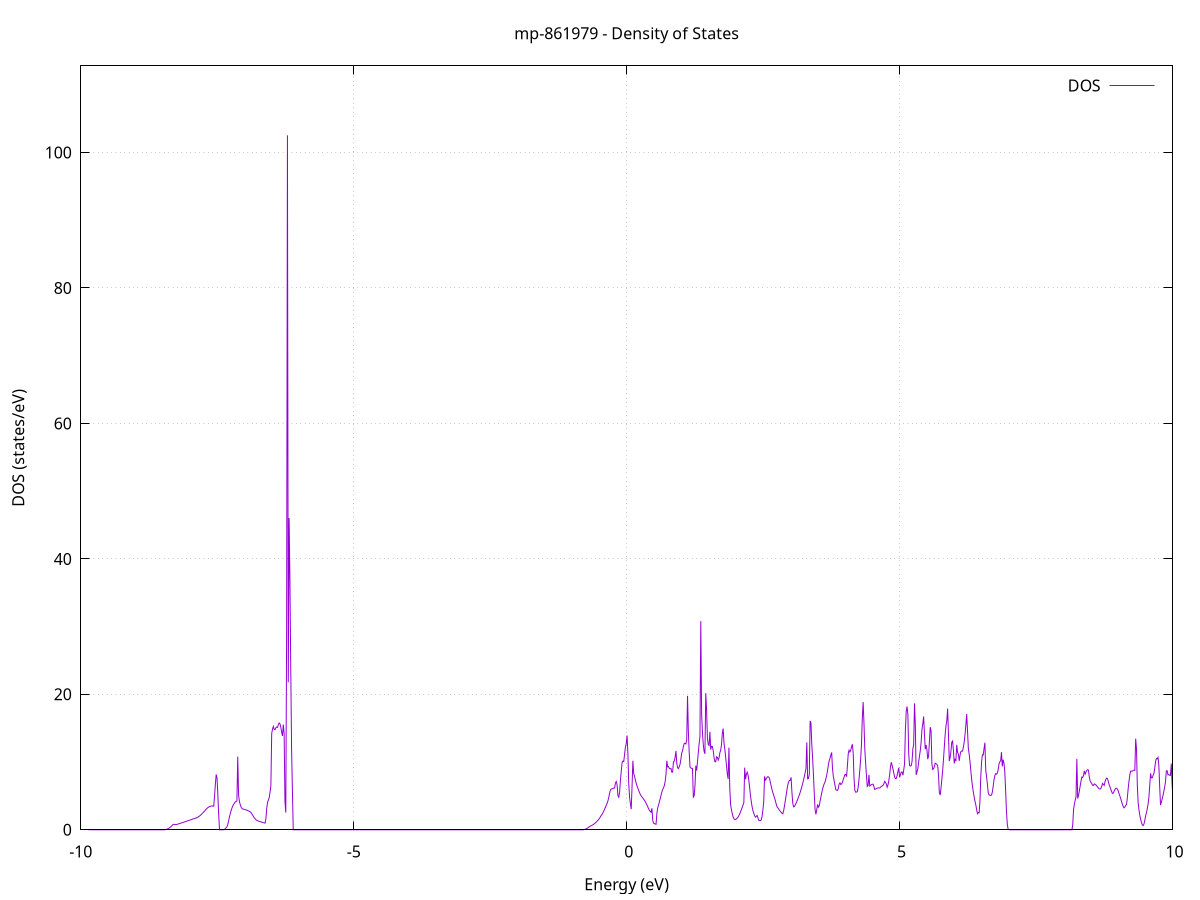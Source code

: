 set title 'mp-861979 - Density of States'
set xlabel 'Energy (eV)'
set ylabel 'DOS (states/eV)'
set grid
set xrange [-10:10]
set yrange [0:112.799]
set xzeroaxis lt -1
set terminal png size 800,600
set output 'mp-861979_dos_gnuplot.png'
plot '-' using 1:2 with lines title 'DOS'
-9.856200 0.000000
-9.841100 0.000000
-9.825900 0.000000
-9.810700 0.000000
-9.795500 0.000000
-9.780400 0.000000
-9.765200 0.000000
-9.750000 0.000000
-9.734800 0.000000
-9.719700 0.000000
-9.704500 0.000000
-9.689300 0.000000
-9.674100 0.000000
-9.659000 0.000000
-9.643800 0.000000
-9.628600 0.000000
-9.613400 0.000000
-9.598300 0.000000
-9.583100 0.000000
-9.567900 0.000000
-9.552700 0.000000
-9.537600 0.000000
-9.522400 0.000000
-9.507200 0.000000
-9.492000 0.000000
-9.476900 0.000000
-9.461700 0.000000
-9.446500 0.000000
-9.431300 0.000000
-9.416200 0.000000
-9.401000 0.000000
-9.385800 0.000000
-9.370600 0.000000
-9.355500 0.000000
-9.340300 0.000000
-9.325100 0.000000
-9.309900 0.000000
-9.294800 0.000000
-9.279600 0.000000
-9.264400 0.000000
-9.249200 0.000000
-9.234100 0.000000
-9.218900 0.000000
-9.203700 0.000000
-9.188500 0.000000
-9.173400 0.000000
-9.158200 0.000000
-9.143000 0.000000
-9.127800 0.000000
-9.112700 0.000000
-9.097500 0.000000
-9.082300 0.000000
-9.067100 0.000000
-9.052000 0.000000
-9.036800 0.000000
-9.021600 0.000000
-9.006400 0.000000
-8.991300 0.000000
-8.976100 0.000000
-8.960900 0.000000
-8.945700 0.000000
-8.930600 0.000000
-8.915400 0.000000
-8.900200 0.000000
-8.885000 0.000000
-8.869900 0.000000
-8.854700 0.000000
-8.839500 0.000000
-8.824300 0.000000
-8.809200 0.000000
-8.794000 0.000000
-8.778800 0.000000
-8.763600 0.000000
-8.748500 0.000000
-8.733300 0.000000
-8.718100 0.000000
-8.702900 0.000000
-8.687800 0.000000
-8.672600 0.000000
-8.657400 0.000000
-8.642200 0.000000
-8.627100 0.000000
-8.611900 0.000000
-8.596700 0.000000
-8.581500 0.000000
-8.566400 0.000000
-8.551200 0.000000
-8.536000 0.000000
-8.520800 0.000000
-8.505700 0.000000
-8.490500 0.000000
-8.475300 0.000100
-8.460100 0.007700
-8.444900 0.028300
-8.429800 0.061800
-8.414600 0.108300
-8.399400 0.167700
-8.384200 0.240100
-8.369100 0.325400
-8.353900 0.423600
-8.338700 0.534800
-8.323500 0.658900
-8.308400 0.781500
-8.293200 0.816200
-8.278000 0.765800
-8.262800 0.753200
-8.247700 0.777500
-8.232500 0.814100
-8.217300 0.851300
-8.202100 0.888900
-8.187000 0.927000
-8.171800 0.965600
-8.156600 1.004700
-8.141400 1.044300
-8.126300 1.084500
-8.111100 1.125100
-8.095900 1.166200
-8.080700 1.207800
-8.065600 1.249900
-8.050400 1.292400
-8.035200 1.335300
-8.020000 1.378100
-8.004900 1.421000
-7.989700 1.463300
-7.974500 1.505200
-7.959300 1.546500
-7.944200 1.587300
-7.929000 1.627600
-7.913800 1.667600
-7.898600 1.710000
-7.883500 1.755500
-7.868300 1.807100
-7.853100 1.876300
-7.837900 1.957000
-7.822800 2.043500
-7.807600 2.136000
-7.792400 2.251500
-7.777200 2.388900
-7.762100 2.519700
-7.746900 2.643700
-7.731700 2.761100
-7.716500 2.915600
-7.701400 3.052500
-7.686200 3.171500
-7.671000 3.272800
-7.655800 3.356300
-7.640700 3.422100
-7.625500 3.470100
-7.610300 3.500300
-7.595100 3.512800
-7.580000 3.507500
-7.564800 3.484400
-7.549600 4.996000
-7.534400 6.748100
-7.519300 8.165000
-7.504100 7.651200
-7.488900 5.127900
-7.473700 2.205500
-7.458600 0.000000
-7.443400 0.000000
-7.428200 0.000000
-7.413000 0.000000
-7.397900 0.000000
-7.382700 0.000000
-7.367500 0.036200
-7.352300 0.167800
-7.337200 0.300300
-7.322000 0.433800
-7.306800 0.796900
-7.291600 1.331100
-7.276500 1.898800
-7.261300 2.400800
-7.246100 2.837000
-7.230900 3.207400
-7.215800 3.512000
-7.200600 3.750800
-7.185400 3.939100
-7.170200 4.099600
-7.155100 4.205100
-7.139900 4.255500
-7.124700 10.806600
-7.109500 5.170300
-7.094400 4.190800
-7.079200 3.720400
-7.064000 3.376300
-7.048800 3.158600
-7.033700 3.067200
-7.018500 3.042900
-7.003300 3.013400
-6.988100 2.978600
-6.973000 2.938400
-6.957800 2.892900
-6.942600 2.842100
-6.927400 2.785900
-6.912300 2.723000
-6.897100 2.641500
-6.881900 2.531400
-6.866700 2.372100
-6.851600 2.162400
-6.836400 1.948500
-6.821200 1.765000
-6.806000 1.611800
-6.790900 1.489000
-6.775700 1.395400
-6.760500 1.328100
-6.745300 1.286900
-6.730100 1.246400
-6.715000 1.206500
-6.699800 1.167200
-6.684600 1.128500
-6.669400 1.090400
-6.654300 1.052900
-6.639100 1.016000
-6.623900 0.979700
-6.608700 1.620100
-6.593600 3.162100
-6.578400 4.079700
-6.563200 4.372900
-6.548000 4.756600
-6.532900 5.565700
-6.517700 6.519200
-6.502500 14.201300
-6.487300 14.885800
-6.472200 15.264300
-6.457000 14.821000
-6.441800 14.792100
-6.426600 15.064900
-6.411500 15.170700
-6.396300 15.117500
-6.381100 15.515200
-6.365900 15.776500
-6.350800 15.640200
-6.335600 15.152300
-6.320400 14.421400
-6.305200 13.858700
-6.290100 15.544600
-6.274900 14.213600
-6.259700 4.247900
-6.244500 2.543500
-6.229400 28.838700
-6.214200 102.544700
-6.199000 21.771800
-6.183800 46.030900
-6.168700 37.098300
-6.153500 23.754500
-6.138300 11.938500
-6.123100 5.770600
-6.108000 0.000000
-6.092800 0.000000
-6.077600 0.000000
-6.062400 0.000000
-6.047300 0.000000
-6.032100 0.000000
-6.016900 0.000000
-6.001700 0.000000
-5.986600 0.000000
-5.971400 0.000000
-5.956200 0.000000
-5.941000 0.000000
-5.925900 0.000000
-5.910700 0.000000
-5.895500 0.000000
-5.880300 0.000000
-5.865200 0.000000
-5.850000 0.000000
-5.834800 0.000000
-5.819600 0.000000
-5.804500 0.000000
-5.789300 0.000000
-5.774100 0.000000
-5.758900 0.000000
-5.743800 0.000000
-5.728600 0.000000
-5.713400 0.000000
-5.698200 0.000000
-5.683100 0.000000
-5.667900 0.000000
-5.652700 0.000000
-5.637500 0.000000
-5.622400 0.000000
-5.607200 0.000000
-5.592000 0.000000
-5.576800 0.000000
-5.561700 0.000000
-5.546500 0.000000
-5.531300 0.000000
-5.516100 0.000000
-5.501000 0.000000
-5.485800 0.000000
-5.470600 0.000000
-5.455400 0.000000
-5.440300 0.000000
-5.425100 0.000000
-5.409900 0.000000
-5.394700 0.000000
-5.379600 0.000000
-5.364400 0.000000
-5.349200 0.000000
-5.334000 0.000000
-5.318900 0.000000
-5.303700 0.000000
-5.288500 0.000000
-5.273300 0.000000
-5.258200 0.000000
-5.243000 0.000000
-5.227800 0.000000
-5.212600 0.000000
-5.197500 0.000000
-5.182300 0.000000
-5.167100 0.000000
-5.151900 0.000000
-5.136800 0.000000
-5.121600 0.000000
-5.106400 0.000000
-5.091200 0.000000
-5.076000 0.000000
-5.060900 0.000000
-5.045700 0.000000
-5.030500 0.000000
-5.015300 0.000000
-5.000200 0.000000
-4.985000 0.000000
-4.969800 0.000000
-4.954600 0.000000
-4.939500 0.000000
-4.924300 0.000000
-4.909100 0.000000
-4.893900 0.000000
-4.878800 0.000000
-4.863600 0.000000
-4.848400 0.000000
-4.833200 0.000000
-4.818100 0.000000
-4.802900 0.000000
-4.787700 0.000000
-4.772500 0.000000
-4.757400 0.000000
-4.742200 0.000000
-4.727000 0.000000
-4.711800 0.000000
-4.696700 0.000000
-4.681500 0.000000
-4.666300 0.000000
-4.651100 0.000000
-4.636000 0.000000
-4.620800 0.000000
-4.605600 0.000000
-4.590400 0.000000
-4.575300 0.000000
-4.560100 0.000000
-4.544900 0.000000
-4.529700 0.000000
-4.514600 0.000000
-4.499400 0.000000
-4.484200 0.000000
-4.469000 0.000000
-4.453900 0.000000
-4.438700 0.000000
-4.423500 0.000000
-4.408300 0.000000
-4.393200 0.000000
-4.378000 0.000000
-4.362800 0.000000
-4.347600 0.000000
-4.332500 0.000000
-4.317300 0.000000
-4.302100 0.000000
-4.286900 0.000000
-4.271800 0.000000
-4.256600 0.000000
-4.241400 0.000000
-4.226200 0.000000
-4.211100 0.000000
-4.195900 0.000000
-4.180700 0.000000
-4.165500 0.000000
-4.150400 0.000000
-4.135200 0.000000
-4.120000 0.000000
-4.104800 0.000000
-4.089700 0.000000
-4.074500 0.000000
-4.059300 0.000000
-4.044100 0.000000
-4.029000 0.000000
-4.013800 0.000000
-3.998600 0.000000
-3.983400 0.000000
-3.968300 0.000000
-3.953100 0.000000
-3.937900 0.000000
-3.922700 0.000000
-3.907600 0.000000
-3.892400 0.000000
-3.877200 0.000000
-3.862000 0.000000
-3.846900 0.000000
-3.831700 0.000000
-3.816500 0.000000
-3.801300 0.000000
-3.786200 0.000000
-3.771000 0.000000
-3.755800 0.000000
-3.740600 0.000000
-3.725500 0.000000
-3.710300 0.000000
-3.695100 0.000000
-3.679900 0.000000
-3.664800 0.000000
-3.649600 0.000000
-3.634400 0.000000
-3.619200 0.000000
-3.604100 0.000000
-3.588900 0.000000
-3.573700 0.000000
-3.558500 0.000000
-3.543400 0.000000
-3.528200 0.000000
-3.513000 0.000000
-3.497800 0.000000
-3.482700 0.000000
-3.467500 0.000000
-3.452300 0.000000
-3.437100 0.000000
-3.422000 0.000000
-3.406800 0.000000
-3.391600 0.000000
-3.376400 0.000000
-3.361200 0.000000
-3.346100 0.000000
-3.330900 0.000000
-3.315700 0.000000
-3.300500 0.000000
-3.285400 0.000000
-3.270200 0.000000
-3.255000 0.000000
-3.239800 0.000000
-3.224700 0.000000
-3.209500 0.000000
-3.194300 0.000000
-3.179100 0.000000
-3.164000 0.000000
-3.148800 0.000000
-3.133600 0.000000
-3.118400 0.000000
-3.103300 0.000000
-3.088100 0.000000
-3.072900 0.000000
-3.057700 0.000000
-3.042600 0.000000
-3.027400 0.000000
-3.012200 0.000000
-2.997000 0.000000
-2.981900 0.000000
-2.966700 0.000000
-2.951500 0.000000
-2.936300 0.000000
-2.921200 0.000000
-2.906000 0.000000
-2.890800 0.000000
-2.875600 0.000000
-2.860500 0.000000
-2.845300 0.000000
-2.830100 0.000000
-2.814900 0.000000
-2.799800 0.000000
-2.784600 0.000000
-2.769400 0.000000
-2.754200 0.000000
-2.739100 0.000000
-2.723900 0.000000
-2.708700 0.000000
-2.693500 0.000000
-2.678400 0.000000
-2.663200 0.000000
-2.648000 0.000000
-2.632800 0.000000
-2.617700 0.000000
-2.602500 0.000000
-2.587300 0.000000
-2.572100 0.000000
-2.557000 0.000000
-2.541800 0.000000
-2.526600 0.000000
-2.511400 0.000000
-2.496300 0.000000
-2.481100 0.000000
-2.465900 0.000000
-2.450700 0.000000
-2.435600 0.000000
-2.420400 0.000000
-2.405200 0.000000
-2.390000 0.000000
-2.374900 0.000000
-2.359700 0.000000
-2.344500 0.000000
-2.329300 0.000000
-2.314200 0.000000
-2.299000 0.000000
-2.283800 0.000000
-2.268600 0.000000
-2.253500 0.000000
-2.238300 0.000000
-2.223100 0.000000
-2.207900 0.000000
-2.192800 0.000000
-2.177600 0.000000
-2.162400 0.000000
-2.147200 0.000000
-2.132100 0.000000
-2.116900 0.000000
-2.101700 0.000000
-2.086500 0.000000
-2.071400 0.000000
-2.056200 0.000000
-2.041000 0.000000
-2.025800 0.000000
-2.010700 0.000000
-1.995500 0.000000
-1.980300 0.000000
-1.965100 0.000000
-1.950000 0.000000
-1.934800 0.000000
-1.919600 0.000000
-1.904400 0.000000
-1.889300 0.000000
-1.874100 0.000000
-1.858900 0.000000
-1.843700 0.000000
-1.828600 0.000000
-1.813400 0.000000
-1.798200 0.000000
-1.783000 0.000000
-1.767900 0.000000
-1.752700 0.000000
-1.737500 0.000000
-1.722300 0.000000
-1.707100 0.000000
-1.692000 0.000000
-1.676800 0.000000
-1.661600 0.000000
-1.646400 0.000000
-1.631300 0.000000
-1.616100 0.000000
-1.600900 0.000000
-1.585700 0.000000
-1.570600 0.000000
-1.555400 0.000000
-1.540200 0.000000
-1.525000 0.000000
-1.509900 0.000000
-1.494700 0.000000
-1.479500 0.000000
-1.464300 0.000000
-1.449200 0.000000
-1.434000 0.000000
-1.418800 0.000000
-1.403600 0.000000
-1.388500 0.000000
-1.373300 0.000000
-1.358100 0.000000
-1.342900 0.000000
-1.327800 0.000000
-1.312600 0.000000
-1.297400 0.000000
-1.282200 0.000000
-1.267100 0.000000
-1.251900 0.000000
-1.236700 0.000000
-1.221500 0.000000
-1.206400 0.000000
-1.191200 0.000000
-1.176000 0.000000
-1.160800 0.000000
-1.145700 0.000000
-1.130500 0.000000
-1.115300 0.000000
-1.100100 0.000000
-1.085000 0.000000
-1.069800 0.000000
-1.054600 0.000000
-1.039400 0.000000
-1.024300 0.000000
-1.009100 0.000000
-0.993900 0.000000
-0.978700 0.000000
-0.963600 0.000000
-0.948400 0.000000
-0.933200 0.000000
-0.918000 0.000000
-0.902900 0.000000
-0.887700 0.000000
-0.872500 0.000000
-0.857300 0.000000
-0.842200 0.000000
-0.827000 0.000000
-0.811800 0.000000
-0.796600 0.006300
-0.781500 0.025700
-0.766300 0.058100
-0.751100 0.103600
-0.735900 0.162100
-0.720800 0.233600
-0.705600 0.318200
-0.690400 0.415900
-0.675200 0.504800
-0.660100 0.556300
-0.644900 0.616600
-0.629700 0.685700
-0.614500 0.763500
-0.599400 0.850100
-0.584200 0.945400
-0.569000 1.049500
-0.553800 1.162400
-0.538700 1.284000
-0.523500 1.418700
-0.508300 1.574600
-0.493100 1.751900
-0.478000 1.948200
-0.462800 2.144800
-0.447600 2.323200
-0.432400 2.544700
-0.417300 2.804900
-0.402100 3.074200
-0.386900 3.352500
-0.371700 3.639900
-0.356600 3.936800
-0.341400 4.316900
-0.326200 4.822000
-0.311000 5.434600
-0.295900 5.897600
-0.280700 6.008300
-0.265500 6.048600
-0.250300 6.118100
-0.235200 6.156700
-0.220000 6.164100
-0.204800 6.938200
-0.189600 7.118000
-0.174500 6.604400
-0.159300 5.038200
-0.144100 4.804300
-0.128900 5.521300
-0.113800 7.333200
-0.098600 8.667900
-0.083400 9.941300
-0.068200 10.147100
-0.053100 10.073600
-0.037900 11.142000
-0.022700 12.165300
-0.007500 12.746000
0.007700 13.917800
0.022800 11.342100
0.038000 6.904100
0.053200 4.852400
0.068400 3.856000
0.083500 3.040000
0.098700 6.285000
0.113900 10.191600
0.129100 8.319900
0.144200 7.932000
0.159400 7.374500
0.174600 6.862800
0.189800 6.487900
0.204900 6.148100
0.220100 5.821300
0.235300 5.510100
0.250500 5.228200
0.265600 5.012700
0.280800 4.844800
0.296000 4.693000
0.311200 4.527400
0.326300 4.341300
0.341500 4.134600
0.356700 3.907400
0.371900 3.659600
0.387000 3.391300
0.402200 3.107600
0.417400 2.868400
0.432600 2.696000
0.447700 2.590600
0.462900 3.178500
0.478100 1.385700
0.493300 0.981300
0.508400 0.914300
0.523600 0.850400
0.538800 0.812300
0.554000 2.419100
0.569100 3.217800
0.584300 3.651800
0.599500 4.115100
0.614700 4.595200
0.629800 5.089600
0.645000 5.573900
0.660200 5.952400
0.675400 6.215500
0.690500 6.512400
0.705700 7.135400
0.720900 8.216500
0.736100 10.191800
0.751200 9.281500
0.766400 9.342900
0.781600 9.074500
0.796800 9.002700
0.811900 9.063900
0.827100 8.516300
0.842300 8.518200
0.857500 10.040900
0.872600 10.136800
0.887800 10.698800
0.903000 11.643400
0.918200 9.858700
0.933300 9.168200
0.948500 9.026100
0.963700 9.321200
0.978900 9.675100
0.994000 10.449600
1.009200 11.350100
1.024400 11.668600
1.039600 12.290700
1.054700 12.742900
1.069900 12.779400
1.085100 12.671400
1.100300 13.268900
1.115400 19.767700
1.130600 14.523900
1.145800 11.500600
1.161000 9.260000
1.176100 9.123400
1.191300 9.065500
1.206500 9.034600
1.221700 4.823000
1.236800 5.005900
1.252000 6.504500
1.267200 9.463300
1.282400 8.743700
1.297500 10.013700
1.312700 11.397500
1.327900 12.700200
1.343100 13.754200
1.358200 30.810200
1.373400 17.107500
1.388600 14.376200
1.403800 12.558900
1.418900 11.564100
1.434100 11.219700
1.449300 20.174000
1.464500 17.717100
1.479600 13.538000
1.494800 12.594900
1.510000 12.441200
1.525200 14.459500
1.540300 11.845900
1.555500 12.321100
1.570700 12.297900
1.585900 11.679000
1.601000 10.666400
1.616200 10.068100
1.631400 10.040000
1.646600 10.770100
1.661800 10.708800
1.676900 10.287100
1.692100 10.595800
1.707300 11.359000
1.722500 11.732800
1.737600 12.539900
1.752800 14.231900
1.768000 14.950200
1.783200 12.814100
1.798300 11.914500
1.813500 10.750500
1.828700 9.509100
1.843900 8.261100
1.859000 7.502500
1.874200 12.131100
1.889400 6.197700
1.904600 3.719000
1.919700 2.959100
1.934900 2.357400
1.950100 1.913800
1.965300 1.628400
1.980400 1.501100
1.995600 1.525100
2.010800 1.613500
2.026000 1.725000
2.041100 1.884500
2.056300 2.092200
2.071500 2.348300
2.086700 2.652700
2.101800 2.975600
2.117000 3.297100
2.132200 3.648100
2.147400 4.028700
2.162500 9.180200
2.177700 7.457200
2.192900 8.167000
2.208100 8.503900
2.223200 8.118900
2.238400 7.301100
2.253600 6.181500
2.268800 5.054900
2.283900 4.136400
2.299100 3.366400
2.314300 2.804500
2.329500 2.405700
2.344600 2.093600
2.359800 1.868100
2.375000 1.984400
2.390200 2.112200
2.405300 1.771800
2.420500 1.399300
2.435700 1.358800
2.450900 1.332500
2.466000 1.467700
2.481200 1.990600
2.496400 2.951200
2.511600 4.155900
2.526700 7.885700
2.541900 7.335600
2.557100 7.516300
2.572300 7.752800
2.587400 7.842100
2.602600 7.787300
2.617800 7.588700
2.633000 7.020500
2.648100 6.438500
2.663300 5.925500
2.678500 5.481400
2.693700 5.105200
2.708800 4.722500
2.724000 4.293900
2.739200 3.819500
2.754400 3.411700
2.769500 3.245900
2.784700 3.064300
2.799900 2.883300
2.815100 2.736600
2.830200 2.577600
2.845400 2.439700
2.860600 2.361800
2.875800 2.803000
2.890900 3.505300
2.906100 4.265600
2.921300 5.066300
2.936500 5.900800
2.951600 6.608400
2.966800 7.073100
2.982000 7.294900
2.997200 7.303000
3.012300 7.742200
3.027500 5.598600
3.042700 3.963300
3.057900 3.385800
3.073000 3.431500
3.088200 3.655300
3.103400 3.910100
3.118600 4.196000
3.133700 4.509600
3.148900 4.845700
3.164100 5.168000
3.179300 5.528200
3.194400 5.937900
3.209600 6.373700
3.224800 6.823200
3.240000 7.314200
3.255100 7.846600
3.270300 8.420400
3.285500 9.068500
3.300700 12.910500
3.315800 7.524700
3.331000 7.580900
3.346200 8.150500
3.361400 16.068900
3.376600 15.792800
3.391700 12.656500
3.406900 10.590100
3.422100 8.144300
3.437300 5.311500
3.452400 2.918200
3.467600 2.289800
3.482800 2.988000
3.498000 3.741600
3.513100 3.334000
3.528300 3.520900
3.543500 4.224400
3.558700 4.829400
3.573800 5.440000
3.589000 5.996400
3.604200 6.448700
3.619400 6.797000
3.634500 7.051700
3.649700 7.525500
3.664900 8.052900
3.680100 8.723100
3.695200 9.569100
3.710400 10.186600
3.725600 10.573500
3.740800 11.029700
3.755900 11.416600
3.771100 9.061000
3.786300 7.869500
3.801500 7.247800
3.816600 6.571800
3.831800 5.914500
3.847000 5.857200
3.862200 5.804400
3.877300 6.064700
3.892500 6.749800
3.907700 6.925400
3.922900 6.685500
3.938000 6.765700
3.953200 7.018300
3.968400 7.413600
3.983600 7.797400
3.998700 8.154100
4.013900 8.157600
4.029100 7.854000
4.044300 9.407100
4.059400 11.224500
4.074600 11.740300
4.089800 11.483600
4.105000 11.753600
4.120100 12.250700
4.135300 12.628000
4.150500 11.332400
4.165700 7.517000
4.180800 5.807100
4.196000 5.547100
4.211200 5.575400
4.226400 5.616000
4.241500 6.304200
4.256700 7.435500
4.271900 8.851500
4.287100 10.457900
4.302200 12.665800
4.317400 16.503200
4.332600 18.858700
4.347800 15.723500
4.362900 11.944000
4.378100 9.860300
4.393300 7.996800
4.408500 6.403700
4.423600 6.541400
4.438800 8.114900
4.454000 6.455900
4.469200 6.563400
4.484300 6.667300
4.499500 6.725000
4.514700 6.724900
4.529900 6.385800
4.545000 5.957400
4.560200 6.024400
4.575400 6.091600
4.590600 6.141600
4.605700 6.172900
4.620900 6.185500
4.636100 6.179300
4.651300 6.283200
4.666400 6.400800
4.681600 6.485300
4.696800 6.573300
4.712000 6.792400
4.727100 7.153200
4.742300 6.984300
4.757500 6.769400
4.772700 6.274600
4.787800 6.626100
4.803000 7.268900
4.818200 8.118800
4.833400 9.281700
4.848500 9.974300
4.863700 9.509300
4.878900 8.990700
4.894100 8.369800
4.909200 7.795800
4.924400 7.558500
4.939600 7.584400
4.954800 8.024700
4.969900 8.610800
4.985100 9.164800
5.000300 7.741500
5.015500 8.106500
5.030700 8.522300
5.045800 8.532200
5.061000 8.051700
5.076200 8.828100
5.091400 9.744400
5.106500 14.708000
5.121700 17.486500
5.136900 18.196100
5.152100 17.045400
5.167200 11.276000
5.182400 9.514900
5.197600 9.396900
5.212800 9.482700
5.227900 10.047900
5.243100 11.927800
5.258300 12.587600
5.273500 18.670400
5.288600 15.489700
5.303800 8.116400
5.319000 8.535600
5.334200 9.006300
5.349300 9.987400
5.364500 10.870700
5.379700 11.727200
5.394900 12.916400
5.410000 14.790200
5.425200 15.638200
5.440400 16.735600
5.455600 14.149700
5.470700 11.898300
5.485900 12.504800
5.501100 11.817700
5.516300 10.435300
5.531400 10.907300
5.546600 12.987400
5.561800 15.159300
5.577000 14.586900
5.592100 9.740400
5.607300 8.905000
5.622500 9.009500
5.637700 9.306900
5.652800 9.835600
5.668000 9.757000
5.683200 9.661900
5.698400 9.422900
5.713500 8.084700
5.728700 5.477300
5.743900 5.124900
5.759100 6.138300
5.774200 7.424000
5.789400 8.775400
5.804600 10.395000
5.819800 12.244900
5.834900 14.030100
5.850100 15.320900
5.865300 16.094800
5.880500 17.896600
5.895600 14.096400
5.910800 10.148500
5.926000 10.625400
5.941200 11.620500
5.956300 12.942200
5.971500 13.103400
5.986700 11.707400
6.001900 9.801400
6.017000 10.391700
6.032200 10.234800
6.047400 12.550900
6.062600 11.435700
6.077700 11.155400
6.092900 10.178400
6.108100 11.037000
6.123300 11.536200
6.138400 11.638200
6.153600 11.610800
6.168800 12.198500
6.184000 12.980200
6.199100 14.060400
6.214300 15.451600
6.229500 17.086400
6.244700 14.647900
6.259800 12.037500
6.275000 11.165300
6.290200 10.080800
6.305400 8.704900
6.320500 7.437600
6.335700 6.414600
6.350900 5.577600
6.366100 4.845200
6.381200 4.232800
6.396400 3.685500
6.411600 2.973100
6.426800 2.376200
6.441900 2.534100
6.457100 2.503400
6.472300 4.178900
6.487500 7.811800
6.502600 10.038800
6.517800 11.087300
6.533000 11.043000
6.548200 12.035900
6.563300 12.857000
6.578500 8.783600
6.593700 7.868700
6.608900 6.699500
6.624000 5.491000
6.639200 5.141400
6.654400 5.098500
6.669600 5.072400
6.684700 5.135900
6.699900 5.576200
6.715100 6.454100
6.730300 7.381400
6.745500 8.011200
6.760600 8.284400
6.775800 8.205800
6.791000 8.367300
6.806200 8.867100
6.821300 9.709000
6.836500 10.038100
6.851700 10.179800
6.866900 11.466500
6.882000 9.352200
6.897200 10.350800
6.912400 9.840500
6.927600 8.587900
6.942700 5.892300
6.957900 2.785000
6.973100 0.869300
6.988300 0.091600
7.003400 0.013700
7.018600 0.000000
7.033800 0.000000
7.049000 0.000000
7.064100 0.000000
7.079300 0.000000
7.094500 0.000000
7.109700 0.000000
7.124800 0.000000
7.140000 0.000000
7.155200 0.000000
7.170400 0.000000
7.185500 0.000000
7.200700 0.000000
7.215900 0.000000
7.231100 0.000000
7.246200 0.000000
7.261400 0.000000
7.276600 0.000000
7.291800 0.000000
7.306900 0.000000
7.322100 0.000000
7.337300 0.000000
7.352500 0.000000
7.367600 0.000000
7.382800 0.000000
7.398000 0.000000
7.413200 0.000000
7.428300 0.000000
7.443500 0.000000
7.458700 0.000000
7.473900 0.000000
7.489000 0.000000
7.504200 0.000000
7.519400 0.000000
7.534600 0.000000
7.549700 0.000000
7.564900 0.000000
7.580100 0.000000
7.595300 0.000000
7.610400 0.000000
7.625600 0.000000
7.640800 0.000000
7.656000 0.000000
7.671100 0.000000
7.686300 0.000000
7.701500 0.000000
7.716700 0.000000
7.731800 0.000000
7.747000 0.000000
7.762200 0.000000
7.777400 0.000000
7.792500 0.000000
7.807700 0.000000
7.822900 0.000000
7.838100 0.000000
7.853200 0.000000
7.868400 0.000000
7.883600 0.000000
7.898800 0.000000
7.913900 0.000000
7.929100 0.000000
7.944300 0.000000
7.959500 0.000000
7.974600 0.000000
7.989800 0.000000
8.005000 0.000000
8.020200 0.000000
8.035300 0.000000
8.050500 0.000000
8.065700 0.000000
8.080900 0.000000
8.096000 0.000000
8.111200 0.000000
8.126400 0.000000
8.141600 0.000000
8.156700 0.000000
8.171900 0.678200
8.187100 2.991300
8.202300 3.765600
8.217400 4.370400
8.232600 4.882800
8.247800 10.471400
8.263000 4.618800
8.278100 5.032500
8.293300 5.722200
8.308500 6.464500
8.323700 7.174700
8.338800 7.789500
8.354000 7.711500
8.369200 8.017800
8.384400 8.705400
8.399600 8.225400
8.414700 8.535200
8.429900 8.778400
8.445100 8.872300
8.460300 8.793200
8.475400 7.852500
8.490600 7.203200
8.505800 7.013500
8.521000 6.801400
8.536100 6.565800
8.551300 6.569200
8.566500 6.771600
8.581700 6.724200
8.596800 6.629500
8.612000 6.494300
8.627200 6.318800
8.642400 6.184100
8.657500 6.047100
8.672700 6.015600
8.687900 6.105500
8.703100 6.421800
8.718200 6.846100
8.733400 6.720700
8.748600 6.546600
8.763800 7.101000
8.778900 7.451000
8.794100 7.638200
8.809300 7.533700
8.824500 7.132600
8.839600 6.661100
8.854800 6.333900
8.870000 5.994300
8.885200 5.617000
8.900300 5.383000
8.915500 5.413700
8.930700 5.705300
8.945900 5.950200
8.961000 6.113100
8.976200 6.130800
8.991400 6.001800
9.006600 5.726300
9.021700 5.306000
9.036900 4.967800
9.052100 4.576000
9.067300 4.147600
9.082400 3.761700
9.097600 3.437300
9.112800 3.236100
9.128000 3.373800
9.143100 3.605900
9.158300 3.751000
9.173500 4.798800
9.188700 6.144600
9.203800 7.215700
9.219000 8.166600
9.234200 8.663500
9.249400 8.647700
9.264500 8.665900
9.279700 8.768800
9.294900 8.787500
9.310100 8.782200
9.325200 13.451500
9.340400 11.982700
9.355600 6.566700
9.370800 3.964600
9.385900 2.920600
9.401100 2.118000
9.416300 1.541800
9.431500 1.077100
9.446600 0.714300
9.461800 0.619300
9.477000 0.839800
9.492200 1.371100
9.507300 2.050000
9.522500 2.534500
9.537700 3.081800
9.552900 3.826600
9.568000 4.824500
9.583200 6.582100
9.598400 8.332600
9.613600 7.663400
9.628700 7.673600
9.643900 8.021900
9.659100 8.297600
9.674300 9.098700
9.689400 10.074600
9.704600 10.531400
9.719800 10.468800
9.735000 10.691100
9.750100 9.493800
9.765300 6.346800
9.780500 3.642000
9.795700 4.093500
9.810800 4.554300
9.826000 5.075200
9.841200 5.664400
9.856400 6.321800
9.871500 7.047400
9.886700 8.681000
9.901900 8.723300
9.917100 8.109300
9.932200 8.152500
9.947400 8.047800
9.962600 8.033700
9.977800 9.777600
9.992900 6.662300
10.008100 4.784700
10.023300 4.811900
10.038500 4.887900
10.053600 5.012800
10.068800 5.186500
10.084000 5.408900
10.099200 5.714400
10.114400 6.424500
10.129500 7.308700
10.144700 7.804700
10.159900 7.930000
10.175100 7.912000
10.190200 10.392300
10.205400 8.607100
10.220600 7.103500
10.235800 7.510600
10.250900 7.199400
10.266100 6.840700
10.281300 6.486200
10.296500 6.135800
10.311600 5.731100
10.326800 5.382200
10.342000 5.434800
10.357200 5.494200
10.372300 6.228000
10.387500 6.212900
10.402700 5.769600
10.417900 5.801400
10.433000 5.842100
10.448200 5.838500
10.463400 5.982300
10.478600 6.432400
10.493700 6.620000
10.508900 6.526500
10.524100 6.151800
10.539300 5.471200
10.554400 4.992900
10.569600 4.575700
10.584800 4.215800
10.600000 3.913100
10.615100 3.671900
10.630300 3.476900
10.645500 3.252800
10.660700 3.031200
10.675800 2.812100
10.691000 2.595700
10.706200 2.381800
10.721400 2.170600
10.736500 1.961700
10.751700 1.779500
10.766900 1.686100
10.782100 1.595900
10.797200 1.508700
10.812400 1.424500
10.827600 1.343500
10.842800 1.265500
10.857900 1.190500
10.873100 1.118700
10.888300 1.049900
10.903500 0.984100
10.918600 0.921500
10.933800 0.859800
10.949000 0.791100
10.964200 0.714600
10.979300 0.630300
10.994500 0.538100
11.009700 0.438100
11.024900 0.332700
11.040000 0.255200
11.055200 0.215400
11.070400 0.188500
11.085600 0.163400
11.100700 0.140100
11.115900 0.118600
11.131100 0.098900
11.146300 0.080900
11.161400 0.064800
11.176600 0.050400
11.191800 0.037900
11.207000 0.027100
11.222100 0.018200
11.237300 0.011000
11.252500 0.005600
11.267700 0.002000
11.282800 0.000200
11.298000 0.000100
11.313200 0.001400
11.328400 0.004000
11.343500 0.008000
11.358700 0.013300
11.373900 0.019900
11.389100 0.028000
11.404200 0.037300
11.419400 0.048100
11.434600 0.060100
11.449800 0.073600
11.464900 0.088400
11.480100 0.104500
11.495300 0.122000
11.510500 0.140800
11.525600 0.161000
11.540800 0.206500
11.556000 0.302800
11.571200 0.460500
11.586300 0.681700
11.601500 0.966200
11.616700 1.312300
11.631900 1.677600
11.647000 2.045000
11.662200 2.414700
11.677400 2.787200
11.692600 3.163100
11.707700 3.524900
11.722900 3.830300
11.738100 4.275100
11.753300 3.988100
11.768500 4.008700
11.783600 3.987900
11.798800 3.925900
11.814000 3.822900
11.829200 3.684200
11.844300 3.502800
11.859500 3.294000
11.874700 3.057700
11.889900 2.793500
11.905000 2.501200
11.920200 2.227600
11.935400 2.073700
11.950600 1.969400
11.965700 1.885700
11.980900 1.822600
11.996100 1.780000
12.011300 1.784100
12.026400 1.793900
12.041600 1.804800
12.056800 1.816700
12.072000 1.829700
12.087100 1.843800
12.102300 1.859000
12.117500 1.875300
12.132700 1.892600
12.147800 1.911000
12.163000 1.915000
12.178200 1.869300
12.193400 1.864500
12.208500 1.890200
12.223700 1.918600
12.238900 1.947700
12.254100 1.977500
12.269200 2.008000
12.284400 2.039100
12.299600 2.070900
12.314800 2.103400
12.329900 2.136800
12.345100 2.215200
12.360300 2.290100
12.375500 2.361500
12.390600 2.435300
12.405800 2.521300
12.421000 2.601900
12.436200 2.677300
12.451300 2.747300
12.466500 2.812000
12.481700 2.871400
12.496900 2.925500
12.512000 2.974300
12.527200 3.017700
12.542400 3.055800
12.557600 3.088600
12.572700 3.116100
12.587900 2.970300
12.603100 3.122400
12.618300 3.436300
12.633400 3.787700
12.648600 3.759100
12.663800 3.729300
12.679000 3.663100
12.694100 3.589700
12.709300 3.524100
12.724500 3.453000
12.739700 3.365600
12.754800 3.263300
12.770000 3.147200
12.785200 3.034800
12.800400 2.931300
12.815500 2.836900
12.830700 2.751500
12.845900 2.675100
12.861100 2.607800
12.876200 2.550400
12.891400 2.504200
12.906600 2.469900
12.921800 2.489000
12.936900 2.510700
12.952100 2.534700
12.967300 2.561300
12.982500 2.590300
12.997600 2.621400
13.012800 2.640100
13.028000 2.640100
13.043200 2.623900
13.058300 2.587900
13.073500 2.532400
13.088700 2.457100
13.103900 2.362200
13.119000 2.247700
13.134200 2.119900
13.149400 2.168200
13.164600 2.606400
13.179700 3.382900
13.194900 4.056800
13.210100 4.533900
13.225300 4.829000
13.240400 4.979800
13.255600 4.956100
13.270800 4.835100
13.286000 4.616800
13.301100 4.301400
13.316300 4.020400
13.331500 4.195300
13.346700 4.428700
13.361800 4.635800
13.377000 4.816600
13.392200 4.970900
13.407400 5.088600
13.422500 5.080700
13.437700 5.106400
13.452900 5.171000
13.468100 5.274600
13.483300 8.421600
13.498400 7.088500
13.513600 6.657700
13.528800 6.387500
13.544000 6.288500
13.559100 6.172300
13.574300 6.038700
13.589500 5.887700
13.604700 5.719400
13.619800 5.548500
13.635000 5.292400
13.650200 5.645800
13.665400 5.629400
13.680500 5.596500
13.695700 5.601300
13.710900 5.617100
13.726100 5.652800
13.741200 5.718900
13.756400 5.790000
13.771600 5.866300
13.786800 5.965300
13.801900 6.137700
13.817100 6.370700
13.832300 6.536400
13.847500 6.790600
13.862600 7.004300
13.877800 7.016700
13.893000 6.419000
13.908200 6.084200
13.923300 5.896600
13.938500 5.780500
13.953700 5.645000
13.968900 5.402500
13.984000 5.196200
13.999200 5.119900
14.014400 5.064900
14.029600 5.031100
14.044700 5.013600
14.059900 4.998400
14.075100 4.980200
14.090300 4.957700
14.105400 4.930900
14.120600 4.873200
14.135800 4.849500
14.151000 4.817500
14.166100 4.777200
14.181300 4.727300
14.196500 4.667400
14.211700 4.571100
14.226800 4.549700
14.242000 4.524400
14.257200 4.503000
14.272400 4.485600
14.287500 4.472100
14.302700 4.462500
14.317900 4.456900
14.333100 4.455200
14.348200 4.457500
14.363400 4.463800
14.378600 4.473900
14.393800 4.487900
14.408900 4.501500
14.424100 4.322300
14.439300 4.213700
14.454500 4.099100
14.469600 4.143500
14.484800 4.398000
14.500000 4.629400
14.515200 4.749900
14.530300 4.755100
14.545500 4.375600
14.560700 3.977700
14.575900 3.667400
14.591000 3.447600
14.606200 3.319100
14.621400 3.281300
14.636600 3.201200
14.651700 2.862100
14.666900 2.828600
14.682100 3.015500
14.697300 3.343000
14.712400 3.761200
14.727600 3.951000
14.742800 4.089600
14.758000 4.177200
14.773100 4.233200
14.788300 4.286500
14.803500 4.339900
14.818700 4.459800
14.833800 4.612400
14.849000 4.760300
14.864200 4.903400
14.879400 5.041200
14.894500 5.173800
14.909700 5.301200
14.924900 5.423300
14.940100 5.540000
14.955200 5.651500
14.970400 5.758000
14.985600 5.859600
15.000800 5.955800
15.015900 5.986500
15.031100 5.853300
15.046300 5.488400
15.061500 5.657700
15.076600 6.376500
15.091800 6.488400
15.107000 6.207600
15.122200 5.942700
15.137400 5.744500
15.152500 5.638900
15.167700 5.634100
15.182900 5.699000
15.198100 5.820500
15.213200 6.025800
15.228400 6.345500
15.243600 6.801300
15.258800 7.327600
15.273900 7.932500
15.289100 8.246100
15.304300 8.321000
15.319500 8.282600
15.334600 8.114700
15.349800 7.768000
15.365000 7.205300
15.380200 6.557400
15.395300 6.010400
15.410500 5.624900
15.425700 5.344700
15.440900 5.074700
15.456000 4.811600
15.471200 4.584400
15.486400 4.590500
15.501600 4.670700
15.516700 4.727200
15.531900 4.922800
15.547100 5.510200
15.562300 6.160500
15.577400 6.718500
15.592600 7.286800
15.607800 7.878900
15.623000 8.483500
15.638100 8.916100
15.653300 9.112100
15.668500 9.071500
15.683700 8.794300
15.698800 8.519800
15.714000 9.055900
15.729200 10.114500
15.744400 10.607600
15.759500 9.733300
15.774700 8.460600
15.789900 7.483200
15.805100 6.764500
15.820200 6.294900
15.835400 6.008100
15.850600 5.751400
15.865800 5.518800
15.880900 5.310400
15.896100 5.134700
15.911300 4.997400
15.926500 4.886600
15.941600 5.288800
15.956800 5.587400
15.972000 5.784000
15.987200 5.884800
16.002300 5.897500
16.017500 5.830000
16.032700 5.713900
16.047900 5.569900
16.063000 5.709200
16.078200 4.281500
16.093400 4.606200
16.108600 5.090800
16.123700 5.535200
16.138900 5.597600
16.154100 5.751100
16.169300 5.104900
16.184400 4.419600
16.199600 4.483400
16.214800 4.580200
16.230000 4.718900
16.245100 5.118700
16.260300 5.726600
16.275500 6.324600
16.290700 6.721400
16.305800 6.874400
16.321000 6.231900
16.336200 6.025300
16.351400 5.981600
16.366500 6.208500
16.381700 6.630200
16.396900 7.232700
16.412100 7.988600
16.427200 8.683700
16.442400 11.085200
16.457600 12.664500
16.472800 13.213600
16.487900 13.008600
16.503100 12.093300
16.518300 10.585100
16.533500 9.750200
16.548600 8.831200
16.563800 8.061000
16.579000 7.373600
16.594200 6.769000
16.609300 6.374900
16.624500 5.175000
16.639700 3.853500
16.654900 4.587600
16.670000 5.185400
16.685200 5.639000
16.700400 6.048500
16.715600 6.719600
16.730700 7.842600
16.745900 10.010500
16.761100 12.818300
16.776300 15.508900
16.791400 8.562000
16.806600 6.301800
16.821800 3.149600
16.837000 2.033500
16.852200 1.839100
16.867300 1.753100
16.882500 1.934800
16.897700 2.275100
16.912900 2.631400
16.928000 3.003800
16.943200 3.392300
16.958400 4.166100
16.973600 5.261800
16.988700 6.576700
17.003900 8.070500
17.019100 9.680000
17.034300 11.424700
17.049400 12.152000
17.064600 12.158900
17.079800 12.103300
17.095000 11.351800
17.110100 9.801000
17.125300 8.492200
17.140500 7.786800
17.155700 7.609500
17.170800 7.516800
17.186000 7.283100
17.201200 6.990300
17.216400 7.089900
17.231500 7.317800
17.246700 7.512000
17.261900 7.811000
17.277100 8.259900
17.292200 8.726900
17.307400 9.132900
17.322600 9.492800
17.337800 10.227700
17.352900 10.642400
17.368100 10.059100
17.383300 9.243900
17.398500 8.671800
17.413600 8.372100
17.428800 7.740800
17.444000 7.572000
17.459200 7.160600
17.474300 7.578900
17.489500 8.106400
17.504700 8.794200
17.519900 9.313700
17.535000 9.982100
17.550200 9.638700
17.565400 9.160400
17.580600 4.246900
17.595700 3.400900
17.610900 3.273900
17.626100 3.676200
17.641300 4.532500
17.656400 5.386300
17.671600 5.788000
17.686800 6.125800
17.702000 6.409900
17.717100 6.646700
17.732300 6.935000
17.747500 7.305400
17.762700 7.732300
17.777800 8.236400
17.793000 9.029900
17.808200 7.825500
17.823400 6.989900
17.838500 6.954300
17.853700 6.560900
17.868900 6.114400
17.884100 5.779900
17.899200 5.538100
17.914400 5.328900
17.929600 5.334400
17.944800 7.051300
17.959900 6.518200
17.975100 5.926400
17.990300 5.442000
18.005500 4.897800
18.020600 4.442100
18.035800 4.340000
18.051000 4.581300
18.066200 4.878300
18.081300 5.202600
18.096500 5.438100
18.111700 5.688000
18.126900 6.395900
18.142000 6.235300
18.157200 6.168400
18.172400 6.045100
18.187600 5.865600
18.202700 5.664600
18.217900 5.471700
18.233100 5.286800
18.248300 5.110000
18.263400 5.058700
18.278600 5.092600
18.293800 5.163700
18.309000 5.265600
18.324100 5.834800
18.339300 5.872800
18.354500 6.004300
18.369700 6.229400
18.384800 7.255500
18.400000 7.446300
18.415200 7.261700
18.430400 6.720700
18.445500 7.100900
18.460700 7.301300
18.475900 6.929000
18.491100 6.886600
18.506300 6.862500
18.521400 6.856700
18.536600 6.970000
18.551800 7.154300
18.567000 7.352600
18.582100 7.380300
18.597300 7.169200
18.612500 6.731400
18.627700 6.632800
18.642800 6.242200
18.658000 5.477500
18.673200 4.512000
18.688400 4.072200
18.703500 3.683100
18.718700 3.342100
18.733900 3.048900
18.749100 2.803800
18.764200 2.615100
18.779400 2.540700
18.794600 2.555700
18.809800 2.616100
18.824900 2.786100
18.840100 3.105500
18.855300 3.600900
18.870500 4.102800
18.885600 4.611100
18.900800 5.125800
18.916000 5.646900
18.931200 6.358100
18.946300 8.374300
18.961500 8.247800
18.976700 7.549100
18.991900 6.960100
19.007000 7.284900
19.022200 6.908600
19.037400 4.559700
19.052600 2.202000
19.067700 1.006900
19.082900 0.438300
19.098100 0.119300
19.113300 0.000800
19.128400 0.000000
19.143600 0.000000
19.158800 0.000000
19.174000 0.000000
19.189100 0.000000
19.204300 0.000000
19.219500 0.000000
19.234700 0.000000
19.249800 0.000000
19.265000 0.000000
19.280200 0.000000
19.295400 0.000000
19.310500 0.000000
19.325700 0.000000
19.340900 0.000000
19.356100 0.000000
19.371200 0.000000
19.386400 0.000000
19.401600 0.000000
19.416800 0.000000
19.431900 0.000000
19.447100 0.000000
19.462300 0.000000
19.477500 0.000000
19.492600 0.000000
19.507800 0.000000
19.523000 0.000000
19.538200 0.000000
19.553300 0.000000
19.568500 0.000000
19.583700 0.000000
19.598900 0.000000
19.614000 0.000000
19.629200 0.000000
19.644400 0.000000
19.659600 0.000000
19.674700 0.000000
19.689900 0.000000
19.705100 0.000000
19.720300 0.000000
19.735400 0.000000
19.750600 0.000000
19.765800 0.000000
19.781000 0.000000
19.796100 0.000000
19.811300 0.000000
19.826500 0.000000
19.841700 0.000000
19.856800 0.000000
19.872000 0.000000
19.887200 0.000000
19.902400 0.000000
19.917500 0.000000
19.932700 0.000000
19.947900 0.000000
19.963100 0.000000
19.978200 0.000000
19.993400 0.000000
20.008600 0.000000
20.023800 0.000000
20.038900 0.000000
20.054100 0.000000
20.069300 0.000000
20.084500 0.000000
20.099600 0.000000
20.114800 0.000000
20.130000 0.000000
20.145200 0.000000
20.160300 0.000000
20.175500 0.000000
20.190700 0.000000
20.205900 0.000000
20.221100 0.000000
20.236200 0.000000
20.251400 0.000000
20.266600 0.000000
20.281800 0.000000
20.296900 0.000000
20.312100 0.000000
20.327300 0.000000
20.342500 0.000000
20.357600 0.000000
20.372800 0.000000
20.388000 0.000000
20.403200 0.000000
20.418300 0.000000
20.433500 0.000000
20.448700 0.000000
20.463900 0.000000
20.479000 0.000000
20.494200 0.000000
e
